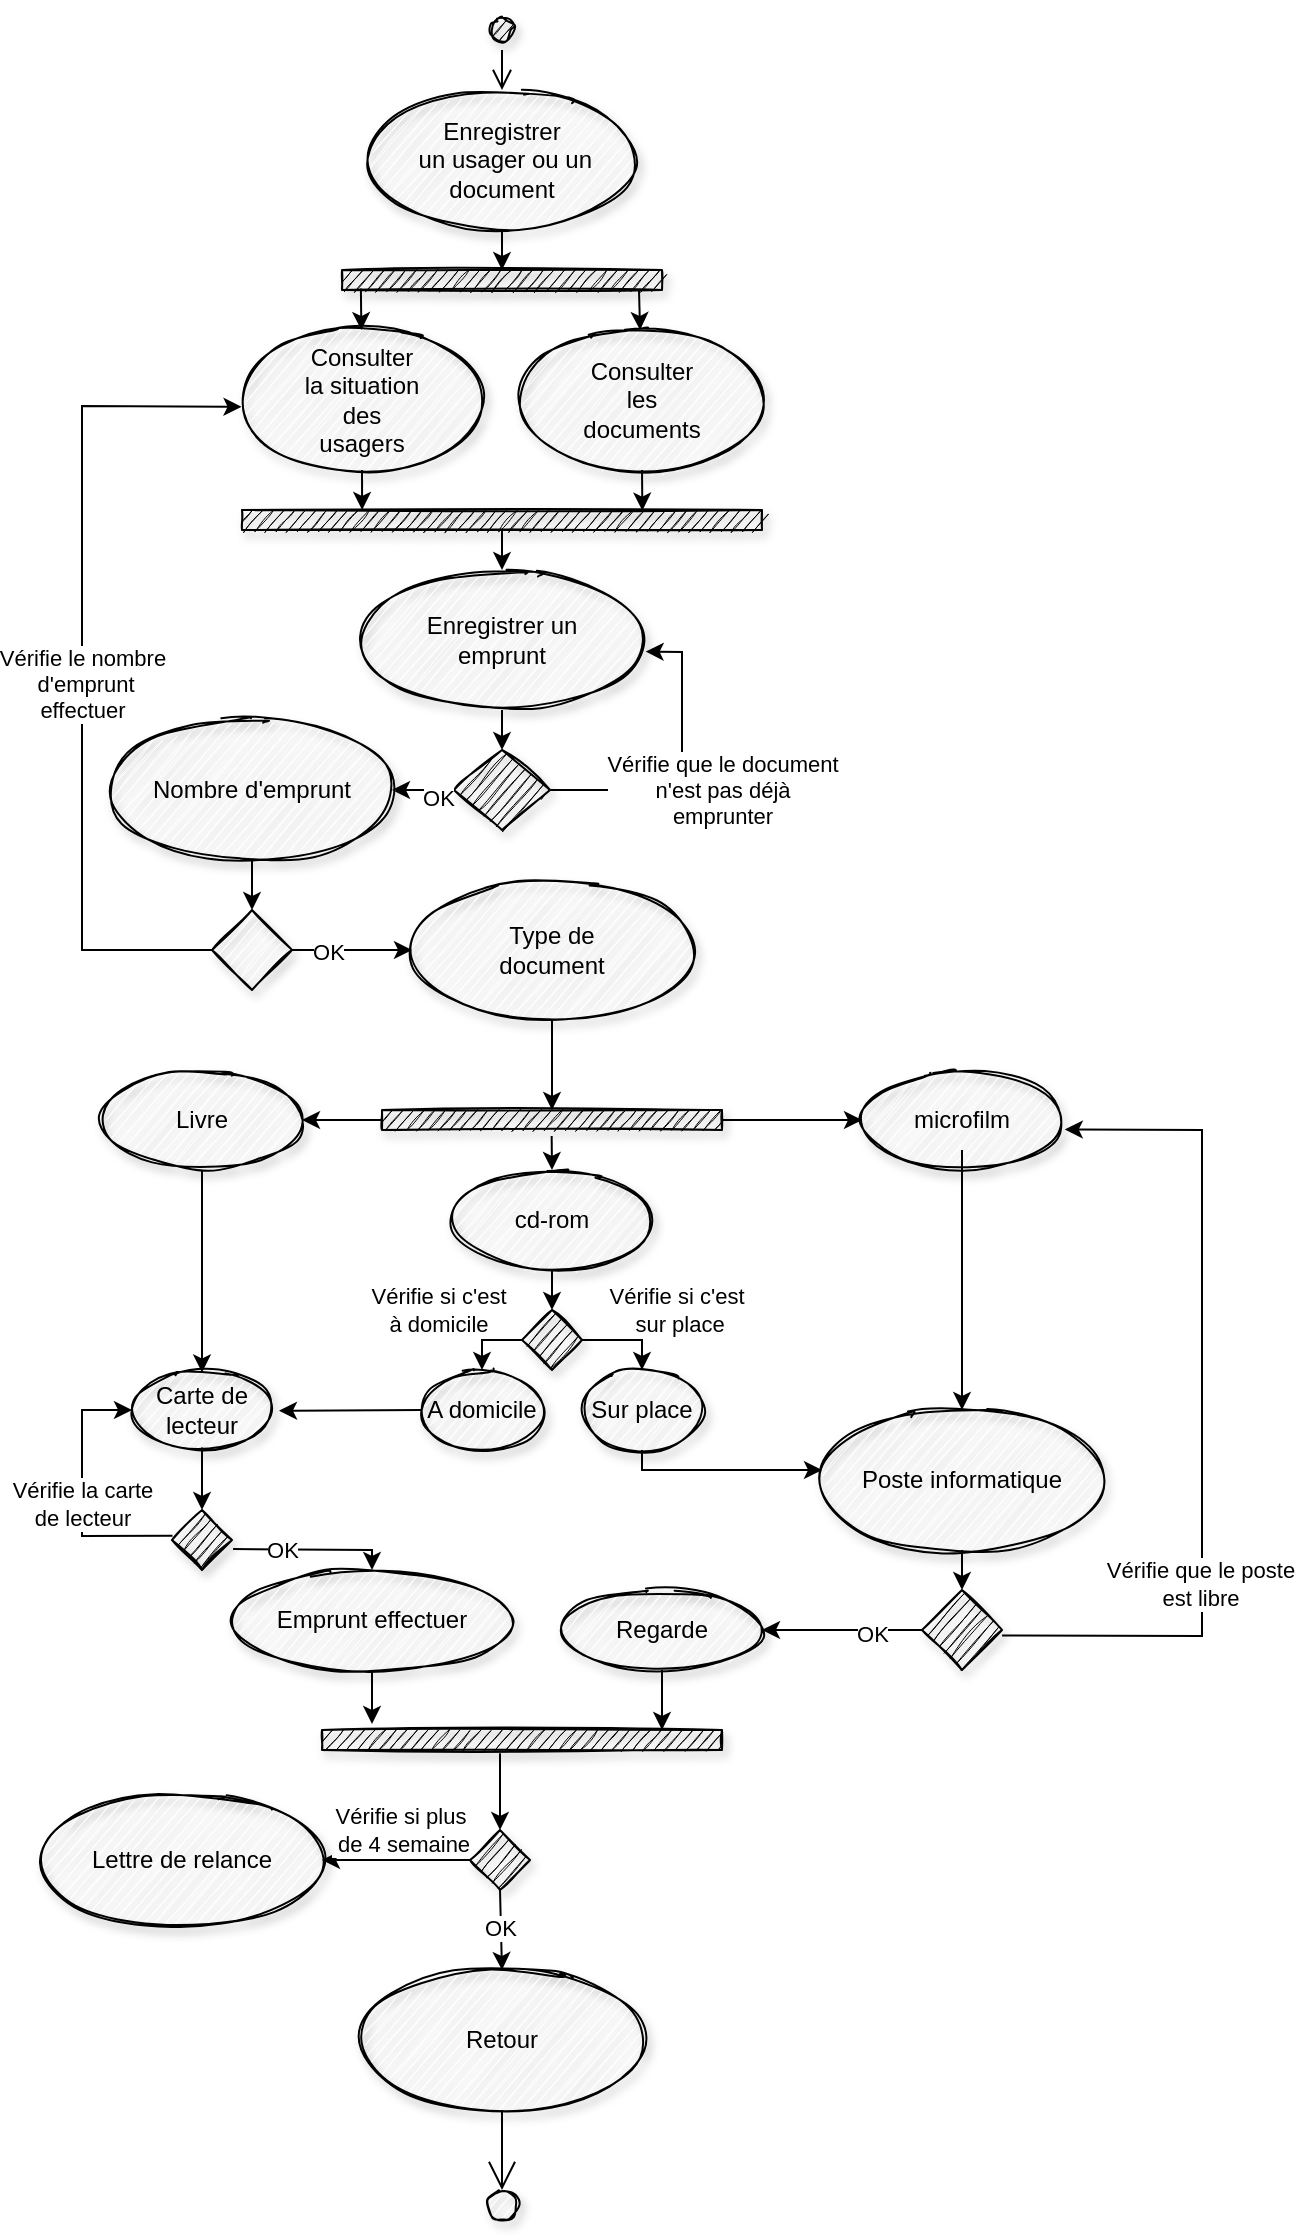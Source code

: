 <mxfile version="18.1.3"><diagram id="C5RBs43oDa-KdzZeNtuy" name="Page-1"><mxGraphModel dx="1422" dy="820" grid="1" gridSize="10" guides="1" tooltips="1" connect="1" arrows="1" fold="1" page="1" pageScale="1" pageWidth="827" pageHeight="1169" math="0" shadow="0"><root><mxCell id="WIyWlLk6GJQsqaUBKTNV-0"/><mxCell id="WIyWlLk6GJQsqaUBKTNV-1" parent="WIyWlLk6GJQsqaUBKTNV-0"/><mxCell id="Jj9Kp4WjguBHc2E25x-5-0" value="" style="ellipse;html=1;shape=startState;fillColor=#000000;strokeColor=#000000;sketch=1;shadow=1;fillStyle=hachure;" vertex="1" parent="WIyWlLk6GJQsqaUBKTNV-1"><mxGeometry x="390" y="10" width="20" height="20" as="geometry"/></mxCell><mxCell id="Jj9Kp4WjguBHc2E25x-5-1" value="" style="edgeStyle=orthogonalEdgeStyle;html=1;verticalAlign=bottom;endArrow=open;endSize=8;strokeColor=#000000;rounded=0;entryX=0.5;entryY=0;entryDx=0;entryDy=0;exitX=0.5;exitY=1;exitDx=0;exitDy=0;" edge="1" source="Jj9Kp4WjguBHc2E25x-5-0" parent="WIyWlLk6GJQsqaUBKTNV-1" target="Jj9Kp4WjguBHc2E25x-5-2"><mxGeometry relative="1" as="geometry"><mxPoint x="410" y="150" as="targetPoint"/><Array as="points"/></mxGeometry></mxCell><mxCell id="Jj9Kp4WjguBHc2E25x-5-2" value="&lt;div&gt;Enregistrer&lt;/div&gt;&lt;div&gt;&amp;nbsp;un usager ou un document&lt;/div&gt;" style="ellipse;whiteSpace=wrap;html=1;sketch=1;shadow=1;fillStyle=hachure;" vertex="1" parent="WIyWlLk6GJQsqaUBKTNV-1"><mxGeometry x="330" y="50" width="140" height="70" as="geometry"/></mxCell><mxCell id="Jj9Kp4WjguBHc2E25x-5-7" value="" style="endArrow=classic;html=1;rounded=0;strokeColor=#000000;exitX=0.5;exitY=1;exitDx=0;exitDy=0;" edge="1" parent="WIyWlLk6GJQsqaUBKTNV-1" source="Jj9Kp4WjguBHc2E25x-5-2" target="Jj9Kp4WjguBHc2E25x-5-8"><mxGeometry width="50" height="50" relative="1" as="geometry"><mxPoint x="440" y="220" as="sourcePoint"/><mxPoint x="402" y="220" as="targetPoint"/></mxGeometry></mxCell><mxCell id="Jj9Kp4WjguBHc2E25x-5-8" value="" style="rounded=0;whiteSpace=wrap;html=1;shadow=1;sketch=1;fillStyle=hachure;strokeColor=#000000;fillColor=#000000;" vertex="1" parent="WIyWlLk6GJQsqaUBKTNV-1"><mxGeometry x="320" y="140" width="160" height="10" as="geometry"/></mxCell><mxCell id="Jj9Kp4WjguBHc2E25x-5-9" value="" style="endArrow=classic;html=1;rounded=0;strokeColor=#000000;exitX=0.928;exitY=0.96;exitDx=0;exitDy=0;exitPerimeter=0;" edge="1" parent="WIyWlLk6GJQsqaUBKTNV-1" source="Jj9Kp4WjguBHc2E25x-5-8" target="Jj9Kp4WjguBHc2E25x-5-10"><mxGeometry width="50" height="50" relative="1" as="geometry"><mxPoint x="380" y="350" as="sourcePoint"/><mxPoint x="450" y="330" as="targetPoint"/></mxGeometry></mxCell><mxCell id="Jj9Kp4WjguBHc2E25x-5-10" value="&lt;div&gt;Consulter&lt;/div&gt;&lt;div&gt;les &lt;br&gt;&lt;/div&gt;&lt;div&gt;documents&lt;br&gt;&lt;/div&gt;" style="ellipse;whiteSpace=wrap;html=1;shadow=1;sketch=1;fillStyle=hachure;strokeColor=#000000;fillColor=#FFFFFF;" vertex="1" parent="WIyWlLk6GJQsqaUBKTNV-1"><mxGeometry x="410" y="170" width="120" height="70" as="geometry"/></mxCell><mxCell id="Jj9Kp4WjguBHc2E25x-5-11" value="" style="endArrow=classic;html=1;rounded=0;strokeColor=#000000;exitX=0.059;exitY=0.922;exitDx=0;exitDy=0;exitPerimeter=0;" edge="1" parent="WIyWlLk6GJQsqaUBKTNV-1" source="Jj9Kp4WjguBHc2E25x-5-8" target="Jj9Kp4WjguBHc2E25x-5-12"><mxGeometry width="50" height="50" relative="1" as="geometry"><mxPoint x="380" y="350" as="sourcePoint"/><mxPoint x="320" y="330" as="targetPoint"/></mxGeometry></mxCell><mxCell id="Jj9Kp4WjguBHc2E25x-5-12" value="&lt;div&gt;Consulter &lt;br&gt;&lt;/div&gt;&lt;div&gt;la situation &lt;br&gt;&lt;/div&gt;&lt;div&gt;des&lt;/div&gt;&lt;div&gt;usagers&lt;br&gt;&lt;/div&gt;" style="ellipse;whiteSpace=wrap;html=1;shadow=1;sketch=1;fillStyle=hachure;strokeColor=#000000;fillColor=#FFFFFF;" vertex="1" parent="WIyWlLk6GJQsqaUBKTNV-1"><mxGeometry x="270" y="170" width="120" height="70" as="geometry"/></mxCell><mxCell id="Jj9Kp4WjguBHc2E25x-5-13" value="" style="rounded=0;whiteSpace=wrap;html=1;shadow=1;sketch=1;fillStyle=hachure;strokeColor=#000000;fillColor=#000000;" vertex="1" parent="WIyWlLk6GJQsqaUBKTNV-1"><mxGeometry x="270" y="260" width="260" height="10" as="geometry"/></mxCell><mxCell id="Jj9Kp4WjguBHc2E25x-5-14" value="" style="endArrow=classic;html=1;rounded=0;strokeColor=#000000;exitX=0.5;exitY=1;exitDx=0;exitDy=0;entryX=0.77;entryY=0.033;entryDx=0;entryDy=0;entryPerimeter=0;" edge="1" parent="WIyWlLk6GJQsqaUBKTNV-1" source="Jj9Kp4WjguBHc2E25x-5-10" target="Jj9Kp4WjguBHc2E25x-5-13"><mxGeometry width="50" height="50" relative="1" as="geometry"><mxPoint x="380" y="350" as="sourcePoint"/><mxPoint x="430" y="300" as="targetPoint"/></mxGeometry></mxCell><mxCell id="Jj9Kp4WjguBHc2E25x-5-15" value="" style="endArrow=classic;html=1;rounded=0;strokeColor=#000000;exitX=0.5;exitY=1;exitDx=0;exitDy=0;entryX=0.231;entryY=0;entryDx=0;entryDy=0;entryPerimeter=0;" edge="1" parent="WIyWlLk6GJQsqaUBKTNV-1" source="Jj9Kp4WjguBHc2E25x-5-12" target="Jj9Kp4WjguBHc2E25x-5-13"><mxGeometry width="50" height="50" relative="1" as="geometry"><mxPoint x="380" y="350" as="sourcePoint"/><mxPoint x="430" y="300" as="targetPoint"/></mxGeometry></mxCell><mxCell id="Jj9Kp4WjguBHc2E25x-5-16" value="" style="endArrow=classic;html=1;rounded=0;strokeColor=#000000;exitX=0.5;exitY=1;exitDx=0;exitDy=0;" edge="1" parent="WIyWlLk6GJQsqaUBKTNV-1" source="Jj9Kp4WjguBHc2E25x-5-13" target="Jj9Kp4WjguBHc2E25x-5-17"><mxGeometry width="50" height="50" relative="1" as="geometry"><mxPoint x="380" y="410" as="sourcePoint"/><mxPoint x="402" y="420" as="targetPoint"/></mxGeometry></mxCell><mxCell id="Jj9Kp4WjguBHc2E25x-5-17" value="&lt;div&gt;Enregistrer un&lt;/div&gt;&lt;div&gt;emprunt&lt;br&gt;&lt;/div&gt;" style="ellipse;whiteSpace=wrap;html=1;shadow=1;sketch=1;fillStyle=hachure;strokeColor=#000000;fillColor=#FFFFFF;" vertex="1" parent="WIyWlLk6GJQsqaUBKTNV-1"><mxGeometry x="330" y="290" width="140" height="70" as="geometry"/></mxCell><mxCell id="Jj9Kp4WjguBHc2E25x-5-19" value="" style="rhombus;whiteSpace=wrap;html=1;shadow=1;sketch=1;fillStyle=hachure;strokeColor=#000000;fillColor=#000000;" vertex="1" parent="WIyWlLk6GJQsqaUBKTNV-1"><mxGeometry x="376" y="380" width="48" height="40" as="geometry"/></mxCell><mxCell id="Jj9Kp4WjguBHc2E25x-5-20" value="" style="endArrow=classic;html=1;rounded=0;strokeColor=#000000;exitX=0.5;exitY=1;exitDx=0;exitDy=0;entryX=0.5;entryY=0;entryDx=0;entryDy=0;" edge="1" parent="WIyWlLk6GJQsqaUBKTNV-1" source="Jj9Kp4WjguBHc2E25x-5-17" target="Jj9Kp4WjguBHc2E25x-5-19"><mxGeometry width="50" height="50" relative="1" as="geometry"><mxPoint x="380" y="480" as="sourcePoint"/><mxPoint x="430" y="430" as="targetPoint"/></mxGeometry></mxCell><mxCell id="Jj9Kp4WjguBHc2E25x-5-21" value="" style="endArrow=classic;html=1;rounded=0;strokeColor=#000000;exitX=1;exitY=0.5;exitDx=0;exitDy=0;entryX=1.013;entryY=0.583;entryDx=0;entryDy=0;entryPerimeter=0;" edge="1" parent="WIyWlLk6GJQsqaUBKTNV-1" source="Jj9Kp4WjguBHc2E25x-5-19" target="Jj9Kp4WjguBHc2E25x-5-17"><mxGeometry width="50" height="50" relative="1" as="geometry"><mxPoint x="380" y="480" as="sourcePoint"/><mxPoint x="430" y="430" as="targetPoint"/><Array as="points"><mxPoint x="480" y="400"/><mxPoint x="490" y="400"/><mxPoint x="490" y="331"/></Array></mxGeometry></mxCell><mxCell id="Jj9Kp4WjguBHc2E25x-5-22" value="&lt;div&gt;Vérifie que le document &lt;br&gt;&lt;/div&gt;&lt;div&gt;n'est pas déjà&lt;/div&gt;&lt;div&gt;emprunter&lt;br&gt;&lt;/div&gt;" style="edgeLabel;html=1;align=center;verticalAlign=middle;resizable=0;points=[];" vertex="1" connectable="0" parent="Jj9Kp4WjguBHc2E25x-5-21"><mxGeometry x="0.046" y="1" relative="1" as="geometry"><mxPoint x="21" y="14" as="offset"/></mxGeometry></mxCell><mxCell id="Jj9Kp4WjguBHc2E25x-5-23" value="" style="endArrow=classic;html=1;rounded=0;strokeColor=#000000;exitX=0;exitY=0.5;exitDx=0;exitDy=0;" edge="1" parent="WIyWlLk6GJQsqaUBKTNV-1" source="Jj9Kp4WjguBHc2E25x-5-19" target="Jj9Kp4WjguBHc2E25x-5-24"><mxGeometry width="50" height="50" relative="1" as="geometry"><mxPoint x="380" y="550" as="sourcePoint"/><mxPoint x="402" y="510" as="targetPoint"/></mxGeometry></mxCell><mxCell id="Jj9Kp4WjguBHc2E25x-5-25" value="OK" style="edgeLabel;html=1;align=center;verticalAlign=middle;resizable=0;points=[];" vertex="1" connectable="0" parent="Jj9Kp4WjguBHc2E25x-5-23"><mxGeometry x="-0.467" relative="1" as="geometry"><mxPoint y="4" as="offset"/></mxGeometry></mxCell><mxCell id="Jj9Kp4WjguBHc2E25x-5-24" value="Nombre d'emprunt" style="ellipse;whiteSpace=wrap;html=1;shadow=1;sketch=1;fillStyle=hachure;strokeColor=#000000;fillColor=#FFFFFF;" vertex="1" parent="WIyWlLk6GJQsqaUBKTNV-1"><mxGeometry x="205" y="365" width="140" height="70" as="geometry"/></mxCell><mxCell id="Jj9Kp4WjguBHc2E25x-5-27" value="" style="rhombus;whiteSpace=wrap;html=1;shadow=1;sketch=1;fillStyle=hachure;strokeColor=#000000;fillColor=#FFFFFF;" vertex="1" parent="WIyWlLk6GJQsqaUBKTNV-1"><mxGeometry x="255" y="460" width="40" height="40" as="geometry"/></mxCell><mxCell id="Jj9Kp4WjguBHc2E25x-5-29" value="" style="endArrow=classic;html=1;rounded=0;strokeColor=#000000;exitX=0;exitY=0.5;exitDx=0;exitDy=0;entryX=-0.002;entryY=0.549;entryDx=0;entryDy=0;entryPerimeter=0;" edge="1" parent="WIyWlLk6GJQsqaUBKTNV-1" source="Jj9Kp4WjguBHc2E25x-5-27" target="Jj9Kp4WjguBHc2E25x-5-12"><mxGeometry width="50" height="50" relative="1" as="geometry"><mxPoint x="380" y="470" as="sourcePoint"/><mxPoint x="430" y="420" as="targetPoint"/><Array as="points"><mxPoint x="190" y="480"/><mxPoint x="190" y="208"/></Array></mxGeometry></mxCell><mxCell id="Jj9Kp4WjguBHc2E25x-5-30" value="&lt;div&gt;Vérifie le nombre&lt;/div&gt;&lt;div&gt;&amp;nbsp;d'emprunt&lt;/div&gt;&lt;div&gt;effectuer&lt;br&gt;&lt;/div&gt;" style="edgeLabel;html=1;align=center;verticalAlign=middle;resizable=0;points=[];" vertex="1" connectable="0" parent="Jj9Kp4WjguBHc2E25x-5-29"><mxGeometry x="-0.047" relative="1" as="geometry"><mxPoint as="offset"/></mxGeometry></mxCell><mxCell id="Jj9Kp4WjguBHc2E25x-5-32" value="" style="endArrow=classic;html=1;rounded=0;strokeColor=#000000;exitX=0.5;exitY=1;exitDx=0;exitDy=0;" edge="1" parent="WIyWlLk6GJQsqaUBKTNV-1" source="Jj9Kp4WjguBHc2E25x-5-24" target="Jj9Kp4WjguBHc2E25x-5-27"><mxGeometry width="50" height="50" relative="1" as="geometry"><mxPoint x="380" y="550" as="sourcePoint"/><mxPoint x="430" y="500" as="targetPoint"/></mxGeometry></mxCell><mxCell id="Jj9Kp4WjguBHc2E25x-5-33" value="" style="endArrow=classic;html=1;rounded=0;strokeColor=#000000;exitX=1;exitY=0.5;exitDx=0;exitDy=0;" edge="1" parent="WIyWlLk6GJQsqaUBKTNV-1" source="Jj9Kp4WjguBHc2E25x-5-27" target="Jj9Kp4WjguBHc2E25x-5-35"><mxGeometry width="50" height="50" relative="1" as="geometry"><mxPoint x="350" y="690" as="sourcePoint"/><mxPoint x="402" y="690" as="targetPoint"/></mxGeometry></mxCell><mxCell id="Jj9Kp4WjguBHc2E25x-5-34" value="OK" style="edgeLabel;html=1;align=center;verticalAlign=middle;resizable=0;points=[];" vertex="1" connectable="0" parent="Jj9Kp4WjguBHc2E25x-5-33"><mxGeometry x="-0.422" relative="1" as="geometry"><mxPoint y="1" as="offset"/></mxGeometry></mxCell><mxCell id="Jj9Kp4WjguBHc2E25x-5-35" value="&lt;div&gt;Type de&lt;/div&gt;&lt;div&gt;document&lt;br&gt;&lt;/div&gt;" style="ellipse;whiteSpace=wrap;html=1;shadow=1;sketch=1;fillStyle=hachure;strokeColor=#000000;fillColor=#FFFFFF;" vertex="1" parent="WIyWlLk6GJQsqaUBKTNV-1"><mxGeometry x="355" y="445" width="140" height="70" as="geometry"/></mxCell><mxCell id="Jj9Kp4WjguBHc2E25x-5-40" value="" style="rounded=0;whiteSpace=wrap;html=1;shadow=1;sketch=1;fillStyle=hachure;strokeColor=#000000;fillColor=#000000;" vertex="1" parent="WIyWlLk6GJQsqaUBKTNV-1"><mxGeometry x="340" y="560" width="170" height="10" as="geometry"/></mxCell><mxCell id="Jj9Kp4WjguBHc2E25x-5-41" value="" style="endArrow=classic;html=1;rounded=0;strokeColor=#000000;entryX=0.5;entryY=0;entryDx=0;entryDy=0;exitX=0.5;exitY=1;exitDx=0;exitDy=0;" edge="1" parent="WIyWlLk6GJQsqaUBKTNV-1" source="Jj9Kp4WjguBHc2E25x-5-35" target="Jj9Kp4WjguBHc2E25x-5-40"><mxGeometry width="50" height="50" relative="1" as="geometry"><mxPoint x="360" y="730" as="sourcePoint"/><mxPoint x="410" y="680" as="targetPoint"/></mxGeometry></mxCell><mxCell id="Jj9Kp4WjguBHc2E25x-5-42" value="" style="endArrow=classic;html=1;rounded=0;strokeColor=#000000;exitX=0;exitY=0.5;exitDx=0;exitDy=0;" edge="1" parent="WIyWlLk6GJQsqaUBKTNV-1" source="Jj9Kp4WjguBHc2E25x-5-40" target="Jj9Kp4WjguBHc2E25x-5-46"><mxGeometry width="50" height="50" relative="1" as="geometry"><mxPoint x="390" y="660" as="sourcePoint"/><mxPoint x="310" y="600" as="targetPoint"/></mxGeometry></mxCell><mxCell id="Jj9Kp4WjguBHc2E25x-5-43" value="" style="endArrow=classic;html=1;rounded=0;strokeColor=#000000;exitX=0.499;exitY=1.297;exitDx=0;exitDy=0;exitPerimeter=0;" edge="1" parent="WIyWlLk6GJQsqaUBKTNV-1" source="Jj9Kp4WjguBHc2E25x-5-40" target="Jj9Kp4WjguBHc2E25x-5-47"><mxGeometry width="50" height="50" relative="1" as="geometry"><mxPoint x="390" y="660" as="sourcePoint"/><mxPoint x="430" y="600" as="targetPoint"/></mxGeometry></mxCell><mxCell id="Jj9Kp4WjguBHc2E25x-5-45" value="" style="endArrow=classic;html=1;rounded=0;strokeColor=#000000;exitX=1;exitY=0.5;exitDx=0;exitDy=0;" edge="1" parent="WIyWlLk6GJQsqaUBKTNV-1" source="Jj9Kp4WjguBHc2E25x-5-40" target="Jj9Kp4WjguBHc2E25x-5-48"><mxGeometry width="50" height="50" relative="1" as="geometry"><mxPoint x="390" y="660" as="sourcePoint"/><mxPoint x="550" y="600" as="targetPoint"/></mxGeometry></mxCell><mxCell id="Jj9Kp4WjguBHc2E25x-5-46" value="Livre" style="ellipse;whiteSpace=wrap;html=1;shadow=1;sketch=1;fillStyle=hachure;strokeColor=#000000;fillColor=#FFFFFF;" vertex="1" parent="WIyWlLk6GJQsqaUBKTNV-1"><mxGeometry x="200" y="540" width="100" height="50" as="geometry"/></mxCell><mxCell id="Jj9Kp4WjguBHc2E25x-5-47" value="cd-rom" style="ellipse;whiteSpace=wrap;html=1;shadow=1;sketch=1;fillStyle=hachure;strokeColor=#000000;fillColor=#FFFFFF;" vertex="1" parent="WIyWlLk6GJQsqaUBKTNV-1"><mxGeometry x="375" y="590" width="100" height="50" as="geometry"/></mxCell><mxCell id="Jj9Kp4WjguBHc2E25x-5-48" value="microfilm" style="ellipse;whiteSpace=wrap;html=1;shadow=1;sketch=1;fillStyle=hachure;strokeColor=#000000;fillColor=#FFFFFF;" vertex="1" parent="WIyWlLk6GJQsqaUBKTNV-1"><mxGeometry x="580" y="540" width="100" height="50" as="geometry"/></mxCell><mxCell id="Jj9Kp4WjguBHc2E25x-5-50" value="" style="endArrow=classic;html=1;rounded=0;strokeColor=#000000;exitX=0.5;exitY=1;exitDx=0;exitDy=0;entryX=0.5;entryY=0;entryDx=0;entryDy=0;" edge="1" parent="WIyWlLk6GJQsqaUBKTNV-1" source="Jj9Kp4WjguBHc2E25x-5-47" target="Jj9Kp4WjguBHc2E25x-5-78"><mxGeometry width="50" height="50" relative="1" as="geometry"><mxPoint x="420" y="710" as="sourcePoint"/><mxPoint x="430" y="660" as="targetPoint"/></mxGeometry></mxCell><mxCell id="Jj9Kp4WjguBHc2E25x-5-56" value="&lt;div&gt;Poste informatique&lt;/div&gt;" style="ellipse;whiteSpace=wrap;html=1;shadow=1;sketch=1;fillStyle=hachure;strokeColor=#000000;fillColor=#FFFFFF;" vertex="1" parent="WIyWlLk6GJQsqaUBKTNV-1"><mxGeometry x="560" y="710" width="140" height="70" as="geometry"/></mxCell><mxCell id="Jj9Kp4WjguBHc2E25x-5-57" value="" style="endArrow=classic;html=1;rounded=0;strokeColor=#000000;exitX=0.5;exitY=1;exitDx=0;exitDy=0;entryX=0.5;entryY=0;entryDx=0;entryDy=0;" edge="1" parent="WIyWlLk6GJQsqaUBKTNV-1" target="Jj9Kp4WjguBHc2E25x-5-56"><mxGeometry width="50" height="50" relative="1" as="geometry"><mxPoint x="630" y="580" as="sourcePoint"/><mxPoint x="470" y="660" as="targetPoint"/></mxGeometry></mxCell><mxCell id="Jj9Kp4WjguBHc2E25x-5-58" value="" style="rhombus;whiteSpace=wrap;html=1;shadow=1;sketch=1;fillStyle=hachure;strokeColor=#000000;fillColor=#000000;" vertex="1" parent="WIyWlLk6GJQsqaUBKTNV-1"><mxGeometry x="610" y="800" width="40" height="40" as="geometry"/></mxCell><mxCell id="Jj9Kp4WjguBHc2E25x-5-59" value="" style="endArrow=classic;html=1;rounded=0;strokeColor=#000000;exitX=0.5;exitY=1;exitDx=0;exitDy=0;entryX=0.5;entryY=0;entryDx=0;entryDy=0;" edge="1" parent="WIyWlLk6GJQsqaUBKTNV-1" source="Jj9Kp4WjguBHc2E25x-5-56" target="Jj9Kp4WjguBHc2E25x-5-58"><mxGeometry width="50" height="50" relative="1" as="geometry"><mxPoint x="420" y="730" as="sourcePoint"/><mxPoint x="470" y="680" as="targetPoint"/></mxGeometry></mxCell><mxCell id="Jj9Kp4WjguBHc2E25x-5-60" value="" style="endArrow=classic;html=1;rounded=0;strokeColor=#000000;exitX=1.001;exitY=0.568;exitDx=0;exitDy=0;exitPerimeter=0;entryX=1.014;entryY=0.595;entryDx=0;entryDy=0;entryPerimeter=0;" edge="1" parent="WIyWlLk6GJQsqaUBKTNV-1" source="Jj9Kp4WjguBHc2E25x-5-58" target="Jj9Kp4WjguBHc2E25x-5-48"><mxGeometry width="50" height="50" relative="1" as="geometry"><mxPoint x="630" y="820" as="sourcePoint"/><mxPoint x="680" y="770" as="targetPoint"/><Array as="points"><mxPoint x="750" y="823"/><mxPoint x="750" y="750"/><mxPoint x="750" y="570"/></Array></mxGeometry></mxCell><mxCell id="Jj9Kp4WjguBHc2E25x-5-61" value="&lt;div&gt;Vérifie que le poste &lt;br&gt;&lt;/div&gt;&lt;div&gt;est libre&lt;/div&gt;" style="edgeLabel;html=1;align=center;verticalAlign=middle;resizable=0;points=[];" vertex="1" connectable="0" parent="Jj9Kp4WjguBHc2E25x-5-60"><mxGeometry x="-0.254" y="1" relative="1" as="geometry"><mxPoint y="31" as="offset"/></mxGeometry></mxCell><mxCell id="Jj9Kp4WjguBHc2E25x-5-67" value="" style="endArrow=classic;html=1;rounded=0;strokeColor=#000000;exitX=1;exitY=0.5;exitDx=0;exitDy=0;entryX=0.5;entryY=0;entryDx=0;entryDy=0;" edge="1" parent="WIyWlLk6GJQsqaUBKTNV-1" source="Jj9Kp4WjguBHc2E25x-5-78" target="Jj9Kp4WjguBHc2E25x-5-69"><mxGeometry width="50" height="50" relative="1" as="geometry"><mxPoint x="470" y="670" as="sourcePoint"/><mxPoint x="470" y="690" as="targetPoint"/><Array as="points"><mxPoint x="470" y="675"/></Array></mxGeometry></mxCell><mxCell id="Jj9Kp4WjguBHc2E25x-5-79" value="&lt;div&gt;Vérifie si c'est&lt;/div&gt;&lt;div&gt;&amp;nbsp;sur place &lt;/div&gt;" style="edgeLabel;html=1;align=center;verticalAlign=middle;resizable=0;points=[];" vertex="1" connectable="0" parent="Jj9Kp4WjguBHc2E25x-5-67"><mxGeometry x="-0.677" y="2" relative="1" as="geometry"><mxPoint x="39" y="-13" as="offset"/></mxGeometry></mxCell><mxCell id="Jj9Kp4WjguBHc2E25x-5-68" value="" style="endArrow=classic;html=1;rounded=0;strokeColor=#000000;exitX=0;exitY=0.5;exitDx=0;exitDy=0;entryX=0.5;entryY=0;entryDx=0;entryDy=0;" edge="1" parent="WIyWlLk6GJQsqaUBKTNV-1" source="Jj9Kp4WjguBHc2E25x-5-78" target="Jj9Kp4WjguBHc2E25x-5-70"><mxGeometry width="50" height="50" relative="1" as="geometry"><mxPoint x="390" y="670" as="sourcePoint"/><mxPoint x="390" y="690" as="targetPoint"/><Array as="points"><mxPoint x="390" y="675"/></Array></mxGeometry></mxCell><mxCell id="Jj9Kp4WjguBHc2E25x-5-80" value="&lt;div&gt;Vérifie si c'est &lt;br&gt;&lt;/div&gt;&lt;div&gt;à domicile&lt;br&gt;&lt;/div&gt;" style="edgeLabel;html=1;align=center;verticalAlign=middle;resizable=0;points=[];" vertex="1" connectable="0" parent="Jj9Kp4WjguBHc2E25x-5-68"><mxGeometry x="-0.07" y="1" relative="1" as="geometry"><mxPoint x="-26" y="-16" as="offset"/></mxGeometry></mxCell><mxCell id="Jj9Kp4WjguBHc2E25x-5-69" value="Sur place" style="ellipse;whiteSpace=wrap;html=1;shadow=1;sketch=1;fillStyle=hachure;strokeColor=#000000;fillColor=#FFFFFF;" vertex="1" parent="WIyWlLk6GJQsqaUBKTNV-1"><mxGeometry x="440" y="690" width="60" height="40" as="geometry"/></mxCell><mxCell id="Jj9Kp4WjguBHc2E25x-5-70" value="A domicile" style="ellipse;whiteSpace=wrap;html=1;shadow=1;sketch=1;fillStyle=hachure;strokeColor=#000000;fillColor=#FFFFFF;" vertex="1" parent="WIyWlLk6GJQsqaUBKTNV-1"><mxGeometry x="360" y="690" width="60" height="40" as="geometry"/></mxCell><mxCell id="Jj9Kp4WjguBHc2E25x-5-75" value="" style="endArrow=classic;html=1;rounded=0;strokeColor=#000000;exitX=0.5;exitY=1;exitDx=0;exitDy=0;entryX=0;entryY=0.429;entryDx=0;entryDy=0;entryPerimeter=0;" edge="1" parent="WIyWlLk6GJQsqaUBKTNV-1" source="Jj9Kp4WjguBHc2E25x-5-69" target="Jj9Kp4WjguBHc2E25x-5-56"><mxGeometry width="50" height="50" relative="1" as="geometry"><mxPoint x="450" y="790" as="sourcePoint"/><mxPoint x="470" y="750" as="targetPoint"/><Array as="points"><mxPoint x="470" y="740"/></Array></mxGeometry></mxCell><mxCell id="Jj9Kp4WjguBHc2E25x-5-78" value="" style="rhombus;whiteSpace=wrap;html=1;shadow=1;sketch=1;fillStyle=hachure;strokeColor=#000000;fillColor=#000000;" vertex="1" parent="WIyWlLk6GJQsqaUBKTNV-1"><mxGeometry x="410" y="660" width="30" height="30" as="geometry"/></mxCell><mxCell id="Jj9Kp4WjguBHc2E25x-5-81" value="" style="endArrow=classic;html=1;rounded=0;strokeColor=#000000;exitX=0;exitY=0.5;exitDx=0;exitDy=0;" edge="1" parent="WIyWlLk6GJQsqaUBKTNV-1" source="Jj9Kp4WjguBHc2E25x-5-58" target="Jj9Kp4WjguBHc2E25x-5-82"><mxGeometry width="50" height="50" relative="1" as="geometry"><mxPoint x="440" y="770" as="sourcePoint"/><mxPoint x="630" y="870" as="targetPoint"/></mxGeometry></mxCell><mxCell id="Jj9Kp4WjguBHc2E25x-5-83" value="OK" style="edgeLabel;html=1;align=center;verticalAlign=middle;resizable=0;points=[];" vertex="1" connectable="0" parent="Jj9Kp4WjguBHc2E25x-5-81"><mxGeometry x="-0.381" y="2" relative="1" as="geometry"><mxPoint as="offset"/></mxGeometry></mxCell><mxCell id="Jj9Kp4WjguBHc2E25x-5-82" value="Regarde" style="ellipse;whiteSpace=wrap;html=1;shadow=1;sketch=1;fillStyle=hachure;strokeColor=#000000;fillColor=#FFFFFF;" vertex="1" parent="WIyWlLk6GJQsqaUBKTNV-1"><mxGeometry x="430" y="800" width="100" height="40" as="geometry"/></mxCell><mxCell id="Jj9Kp4WjguBHc2E25x-5-85" value="" style="endArrow=classic;html=1;rounded=0;strokeColor=#000000;entryX=1.05;entryY=0.51;entryDx=0;entryDy=0;exitX=0;exitY=0.5;exitDx=0;exitDy=0;entryPerimeter=0;" edge="1" parent="WIyWlLk6GJQsqaUBKTNV-1" source="Jj9Kp4WjguBHc2E25x-5-70" target="Jj9Kp4WjguBHc2E25x-5-91"><mxGeometry width="50" height="50" relative="1" as="geometry"><mxPoint x="310" y="760" as="sourcePoint"/><mxPoint x="265" y="710" as="targetPoint"/></mxGeometry></mxCell><mxCell id="Jj9Kp4WjguBHc2E25x-5-86" value="" style="endArrow=classic;html=1;rounded=0;strokeColor=#000000;entryX=0.5;entryY=0;entryDx=0;entryDy=0;" edge="1" parent="WIyWlLk6GJQsqaUBKTNV-1" source="Jj9Kp4WjguBHc2E25x-5-46" target="Jj9Kp4WjguBHc2E25x-5-91"><mxGeometry width="50" height="50" relative="1" as="geometry"><mxPoint x="250" y="590" as="sourcePoint"/><mxPoint x="250" y="695" as="targetPoint"/></mxGeometry></mxCell><mxCell id="Jj9Kp4WjguBHc2E25x-5-91" value="&lt;div&gt;Carte de &lt;br&gt;&lt;/div&gt;&lt;div&gt;lecteur&lt;br&gt;&lt;/div&gt;" style="ellipse;whiteSpace=wrap;html=1;shadow=1;sketch=1;fillStyle=hachure;strokeColor=#000000;fillColor=#FFFFFF;" vertex="1" parent="WIyWlLk6GJQsqaUBKTNV-1"><mxGeometry x="215" y="691.25" width="70" height="37.5" as="geometry"/></mxCell><mxCell id="Jj9Kp4WjguBHc2E25x-5-92" value="" style="rhombus;whiteSpace=wrap;html=1;shadow=1;sketch=1;fillStyle=hachure;strokeColor=#000000;fillColor=#000000;" vertex="1" parent="WIyWlLk6GJQsqaUBKTNV-1"><mxGeometry x="235" y="760" width="30" height="30" as="geometry"/></mxCell><mxCell id="Jj9Kp4WjguBHc2E25x-5-93" value="" style="endArrow=classic;html=1;rounded=0;strokeColor=#000000;exitX=0.5;exitY=1;exitDx=0;exitDy=0;entryX=0.5;entryY=0;entryDx=0;entryDy=0;" edge="1" parent="WIyWlLk6GJQsqaUBKTNV-1" source="Jj9Kp4WjguBHc2E25x-5-91" target="Jj9Kp4WjguBHc2E25x-5-92"><mxGeometry width="50" height="50" relative="1" as="geometry"><mxPoint x="430" y="770" as="sourcePoint"/><mxPoint x="480" y="720" as="targetPoint"/></mxGeometry></mxCell><mxCell id="Jj9Kp4WjguBHc2E25x-5-94" value="" style="endArrow=classic;html=1;rounded=0;strokeColor=#000000;exitX=0.009;exitY=0.428;exitDx=0;exitDy=0;exitPerimeter=0;entryX=0;entryY=0.5;entryDx=0;entryDy=0;" edge="1" parent="WIyWlLk6GJQsqaUBKTNV-1" source="Jj9Kp4WjguBHc2E25x-5-92" target="Jj9Kp4WjguBHc2E25x-5-91"><mxGeometry width="50" height="50" relative="1" as="geometry"><mxPoint x="260" y="770" as="sourcePoint"/><mxPoint x="310" y="720" as="targetPoint"/><Array as="points"><mxPoint x="190" y="773"/><mxPoint x="190" y="710"/></Array></mxGeometry></mxCell><mxCell id="Jj9Kp4WjguBHc2E25x-5-95" value="&lt;div&gt;Vérifie la carte&lt;/div&gt;&lt;div&gt;de lecteur&lt;br&gt;&lt;/div&gt;" style="edgeLabel;html=1;align=center;verticalAlign=middle;resizable=0;points=[];" vertex="1" connectable="0" parent="Jj9Kp4WjguBHc2E25x-5-94"><mxGeometry x="-0.066" relative="1" as="geometry"><mxPoint as="offset"/></mxGeometry></mxCell><mxCell id="Jj9Kp4WjguBHc2E25x-5-96" value="" style="endArrow=classic;html=1;rounded=0;strokeColor=#000000;exitX=1.018;exitY=0.651;exitDx=0;exitDy=0;exitPerimeter=0;" edge="1" parent="WIyWlLk6GJQsqaUBKTNV-1" source="Jj9Kp4WjguBHc2E25x-5-92" target="Jj9Kp4WjguBHc2E25x-5-98"><mxGeometry width="50" height="50" relative="1" as="geometry"><mxPoint x="380" y="770" as="sourcePoint"/><mxPoint x="250" y="820" as="targetPoint"/><Array as="points"><mxPoint x="335" y="780"/></Array></mxGeometry></mxCell><mxCell id="Jj9Kp4WjguBHc2E25x-5-97" value="OK" style="edgeLabel;html=1;align=center;verticalAlign=middle;resizable=0;points=[];" vertex="1" connectable="0" parent="Jj9Kp4WjguBHc2E25x-5-96"><mxGeometry x="-0.387" y="1" relative="1" as="geometry"><mxPoint y="1" as="offset"/></mxGeometry></mxCell><mxCell id="Jj9Kp4WjguBHc2E25x-5-98" value="Emprunt effectuer" style="ellipse;whiteSpace=wrap;html=1;shadow=1;sketch=1;fillStyle=hachure;strokeColor=#000000;fillColor=#FFFFFF;" vertex="1" parent="WIyWlLk6GJQsqaUBKTNV-1"><mxGeometry x="265" y="790" width="140" height="50" as="geometry"/></mxCell><mxCell id="Jj9Kp4WjguBHc2E25x-5-106" value="" style="rounded=0;whiteSpace=wrap;html=1;shadow=1;sketch=1;fillStyle=hachure;strokeColor=#000000;fillColor=#000000;" vertex="1" parent="WIyWlLk6GJQsqaUBKTNV-1"><mxGeometry x="310" y="870" width="200" height="10" as="geometry"/></mxCell><mxCell id="Jj9Kp4WjguBHc2E25x-5-107" value="" style="endArrow=classic;html=1;rounded=0;strokeColor=#000000;exitX=0.5;exitY=1;exitDx=0;exitDy=0;entryX=0.85;entryY=0;entryDx=0;entryDy=0;entryPerimeter=0;" edge="1" parent="WIyWlLk6GJQsqaUBKTNV-1" source="Jj9Kp4WjguBHc2E25x-5-82" target="Jj9Kp4WjguBHc2E25x-5-106"><mxGeometry width="50" height="50" relative="1" as="geometry"><mxPoint x="480" y="830" as="sourcePoint"/><mxPoint x="530" y="780" as="targetPoint"/></mxGeometry></mxCell><mxCell id="Jj9Kp4WjguBHc2E25x-5-110" value="Retour" style="ellipse;whiteSpace=wrap;html=1;shadow=1;sketch=1;fillStyle=hachure;strokeColor=#000000;fillColor=#FFFFFF;" vertex="1" parent="WIyWlLk6GJQsqaUBKTNV-1"><mxGeometry x="330" y="990" width="140" height="70" as="geometry"/></mxCell><mxCell id="Jj9Kp4WjguBHc2E25x-5-116" value="" style="ellipse;whiteSpace=wrap;html=1;aspect=fixed;shadow=1;sketch=1;fillStyle=hachure;strokeColor=#000000;fillColor=#FFFFFF;" vertex="1" parent="WIyWlLk6GJQsqaUBKTNV-1"><mxGeometry x="392.5" y="1100" width="15" height="15" as="geometry"/></mxCell><mxCell id="Jj9Kp4WjguBHc2E25x-5-118" value="" style="rhombus;whiteSpace=wrap;html=1;shadow=1;sketch=1;fillStyle=hachure;strokeColor=#000000;fillColor=#000000;" vertex="1" parent="WIyWlLk6GJQsqaUBKTNV-1"><mxGeometry x="384" y="920" width="30" height="30" as="geometry"/></mxCell><mxCell id="Jj9Kp4WjguBHc2E25x-5-119" value="" style="endArrow=classic;html=1;rounded=0;strokeColor=#000000;entryX=0.5;entryY=0;entryDx=0;entryDy=0;exitX=0.445;exitY=1.16;exitDx=0;exitDy=0;exitPerimeter=0;" edge="1" parent="WIyWlLk6GJQsqaUBKTNV-1" source="Jj9Kp4WjguBHc2E25x-5-106" target="Jj9Kp4WjguBHc2E25x-5-118"><mxGeometry width="50" height="50" relative="1" as="geometry"><mxPoint x="384" y="890" as="sourcePoint"/><mxPoint x="444" y="760" as="targetPoint"/></mxGeometry></mxCell><mxCell id="Jj9Kp4WjguBHc2E25x-5-124" value="" style="endArrow=classic;html=1;rounded=0;strokeColor=#000000;exitX=0.5;exitY=1;exitDx=0;exitDy=0;entryX=0.5;entryY=0;entryDx=0;entryDy=0;" edge="1" parent="WIyWlLk6GJQsqaUBKTNV-1" source="Jj9Kp4WjguBHc2E25x-5-118" target="Jj9Kp4WjguBHc2E25x-5-110"><mxGeometry width="50" height="50" relative="1" as="geometry"><mxPoint x="394" y="810" as="sourcePoint"/><mxPoint x="374" y="960" as="targetPoint"/></mxGeometry></mxCell><mxCell id="Jj9Kp4WjguBHc2E25x-5-125" value="OK" style="edgeLabel;html=1;align=center;verticalAlign=middle;resizable=0;points=[];" vertex="1" connectable="0" parent="Jj9Kp4WjguBHc2E25x-5-124"><mxGeometry x="-0.644" y="1" relative="1" as="geometry"><mxPoint x="-1" y="12" as="offset"/></mxGeometry></mxCell><mxCell id="Jj9Kp4WjguBHc2E25x-5-126" value="" style="endArrow=classic;html=1;rounded=0;strokeColor=#000000;exitX=0;exitY=0.5;exitDx=0;exitDy=0;" edge="1" parent="WIyWlLk6GJQsqaUBKTNV-1" source="Jj9Kp4WjguBHc2E25x-5-118" target="Jj9Kp4WjguBHc2E25x-5-127"><mxGeometry width="50" height="50" relative="1" as="geometry"><mxPoint x="394" y="810" as="sourcePoint"/><mxPoint x="294" y="925" as="targetPoint"/></mxGeometry></mxCell><mxCell id="Jj9Kp4WjguBHc2E25x-5-128" value="&lt;div&gt;Vérifie si plus&lt;/div&gt;&lt;div&gt;&amp;nbsp;de 4 semaine&lt;/div&gt;" style="edgeLabel;html=1;align=center;verticalAlign=middle;resizable=0;points=[];" vertex="1" connectable="0" parent="Jj9Kp4WjguBHc2E25x-5-126"><mxGeometry x="0.521" y="-3" relative="1" as="geometry"><mxPoint x="21" y="-12" as="offset"/></mxGeometry></mxCell><mxCell id="Jj9Kp4WjguBHc2E25x-5-127" value="Lettre de relance" style="ellipse;whiteSpace=wrap;html=1;shadow=1;sketch=1;fillStyle=hachure;strokeColor=#000000;fillColor=#FFFFFF;" vertex="1" parent="WIyWlLk6GJQsqaUBKTNV-1"><mxGeometry x="170" y="900" width="140" height="70" as="geometry"/></mxCell><mxCell id="Jj9Kp4WjguBHc2E25x-5-132" value="" style="endArrow=open;endFill=1;endSize=12;html=1;rounded=0;strokeColor=#000000;entryX=0.5;entryY=0;entryDx=0;entryDy=0;exitX=0.5;exitY=1;exitDx=0;exitDy=0;" edge="1" parent="WIyWlLk6GJQsqaUBKTNV-1" source="Jj9Kp4WjguBHc2E25x-5-110" target="Jj9Kp4WjguBHc2E25x-5-116"><mxGeometry width="160" relative="1" as="geometry"><mxPoint x="105" y="1090" as="sourcePoint"/><mxPoint x="265" y="1090" as="targetPoint"/></mxGeometry></mxCell><mxCell id="Jj9Kp4WjguBHc2E25x-5-133" value="" style="endArrow=classic;html=1;rounded=0;strokeColor=#000000;exitX=0.5;exitY=1;exitDx=0;exitDy=0;entryX=0.125;entryY=-0.3;entryDx=0;entryDy=0;entryPerimeter=0;" edge="1" parent="WIyWlLk6GJQsqaUBKTNV-1" source="Jj9Kp4WjguBHc2E25x-5-98" target="Jj9Kp4WjguBHc2E25x-5-106"><mxGeometry width="50" height="50" relative="1" as="geometry"><mxPoint x="330" y="900" as="sourcePoint"/><mxPoint x="380" y="850" as="targetPoint"/></mxGeometry></mxCell></root></mxGraphModel></diagram></mxfile>